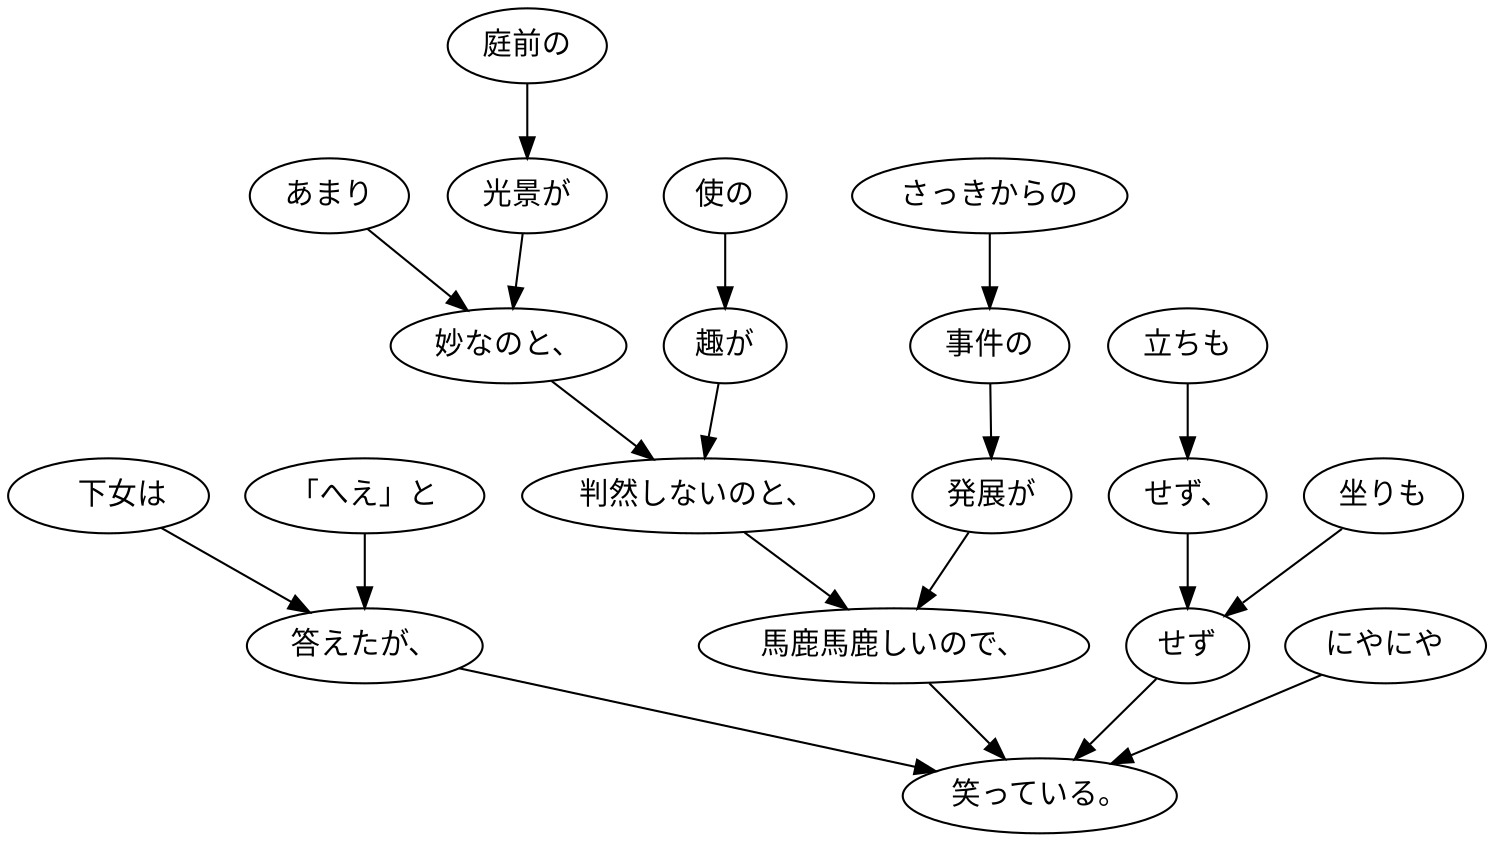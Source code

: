 digraph graph5164 {
	node0 [label="　下女は"];
	node1 [label="「へえ」と"];
	node2 [label="答えたが、"];
	node3 [label="あまり"];
	node4 [label="庭前の"];
	node5 [label="光景が"];
	node6 [label="妙なのと、"];
	node7 [label="使の"];
	node8 [label="趣が"];
	node9 [label="判然しないのと、"];
	node10 [label="さっきからの"];
	node11 [label="事件の"];
	node12 [label="発展が"];
	node13 [label="馬鹿馬鹿しいので、"];
	node14 [label="立ちも"];
	node15 [label="せず、"];
	node16 [label="坐りも"];
	node17 [label="せず"];
	node18 [label="にやにや"];
	node19 [label="笑っている。"];
	node0 -> node2;
	node1 -> node2;
	node2 -> node19;
	node3 -> node6;
	node4 -> node5;
	node5 -> node6;
	node6 -> node9;
	node7 -> node8;
	node8 -> node9;
	node9 -> node13;
	node10 -> node11;
	node11 -> node12;
	node12 -> node13;
	node13 -> node19;
	node14 -> node15;
	node15 -> node17;
	node16 -> node17;
	node17 -> node19;
	node18 -> node19;
}

